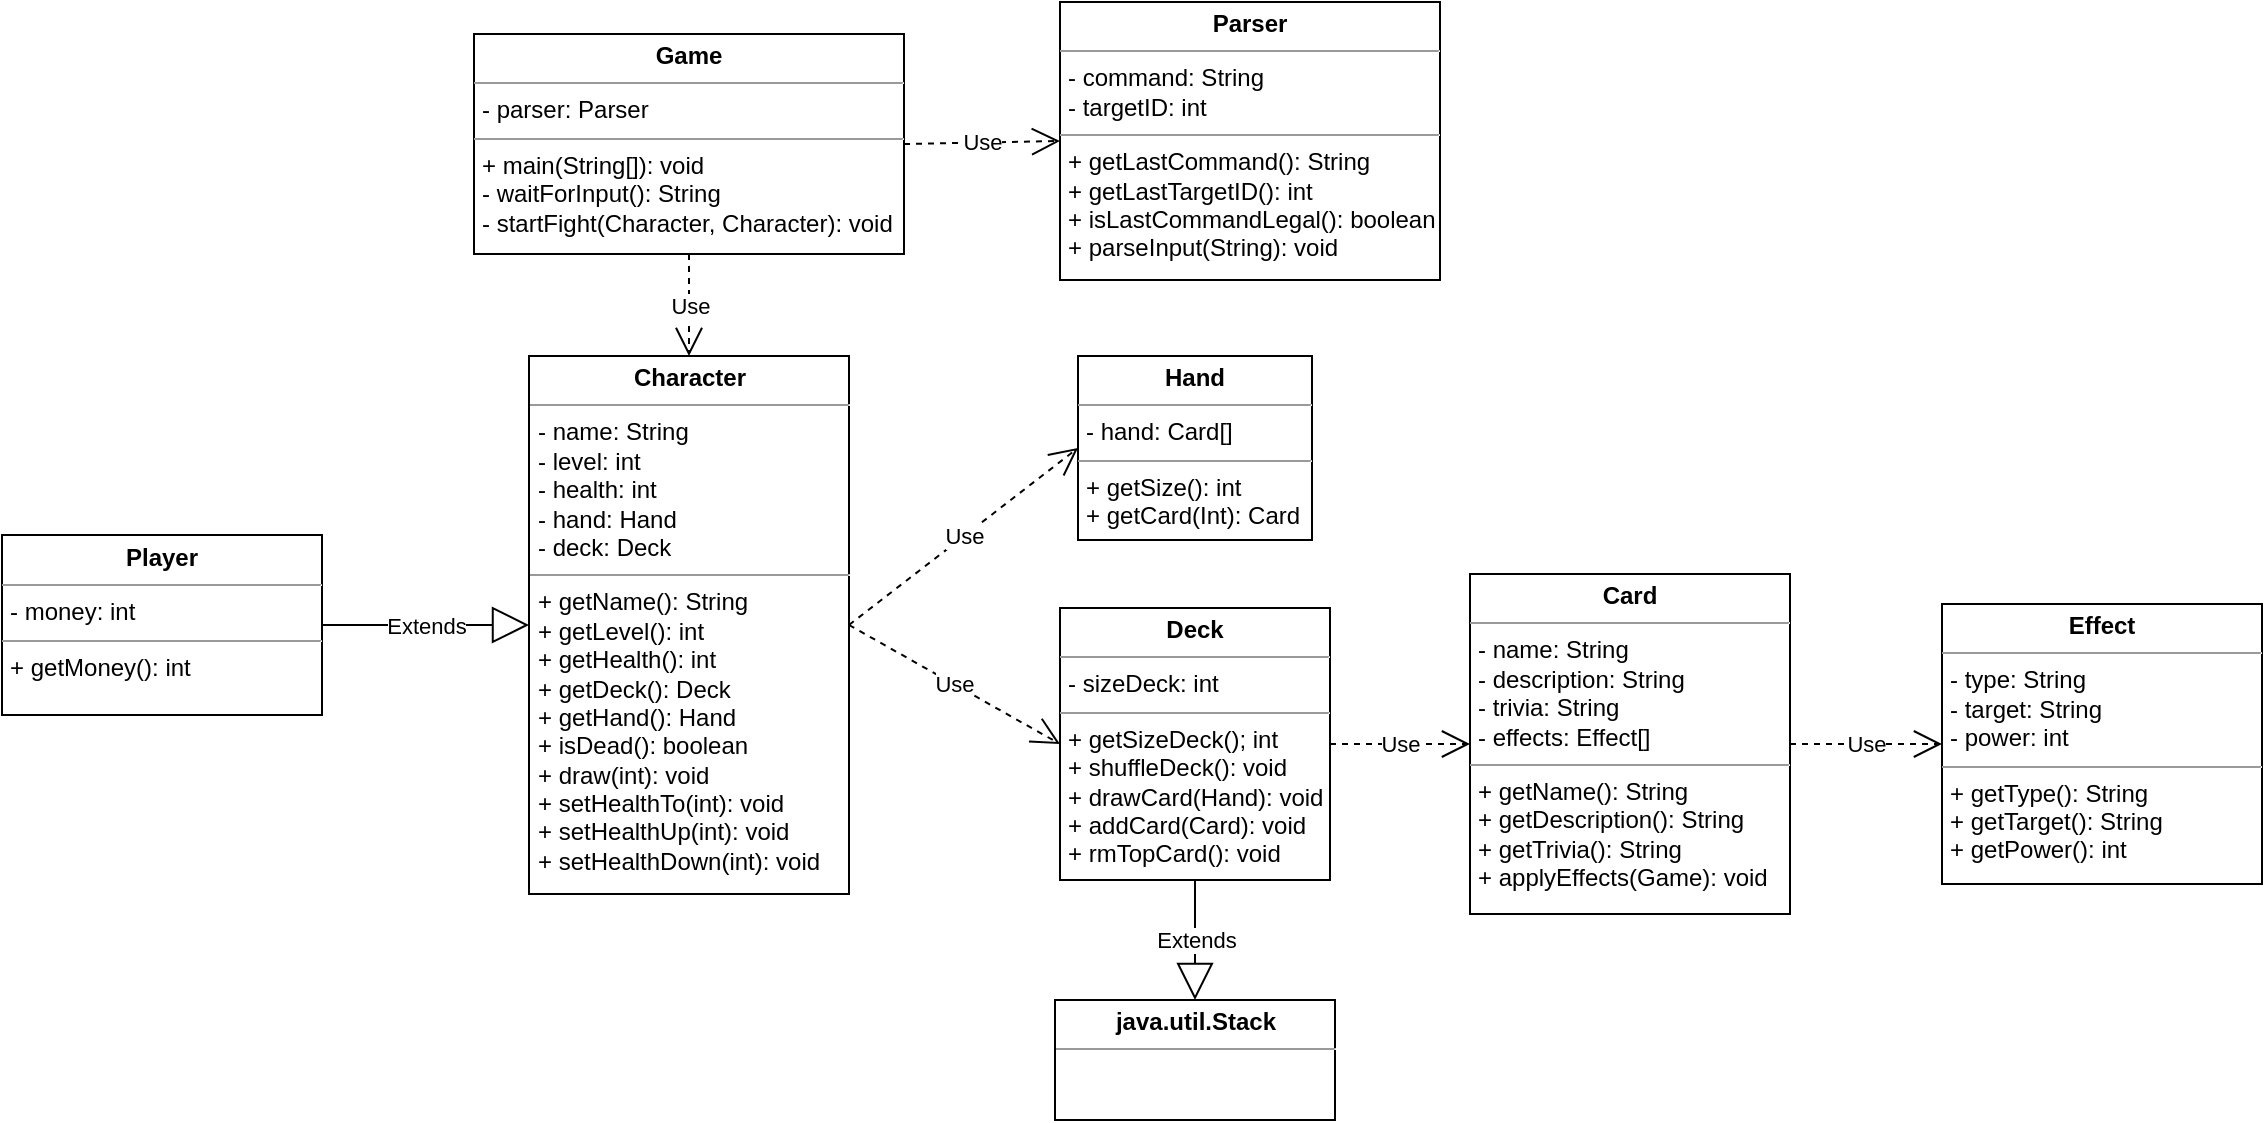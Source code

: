 <mxfile version="12.9.3" type="device"><diagram name="Page-1" id="e7e014a7-5840-1c2e-5031-d8a46d1fe8dd"><mxGraphModel dx="1117" dy="599" grid="1" gridSize="10" guides="1" tooltips="1" connect="1" arrows="1" fold="1" page="1" pageScale="1" pageWidth="1169" pageHeight="826" background="#ffffff" math="0" shadow="0"><root><mxCell id="0"/><mxCell id="1" parent="0"/><mxCell id="D4QbcrLU2f-XpnAWnFA_-43" value="&lt;p style=&quot;margin: 0px ; margin-top: 4px ; text-align: center&quot;&gt;&lt;b&gt;Parser&lt;/b&gt;&lt;/p&gt;&lt;hr size=&quot;1&quot;&gt;&lt;p style=&quot;margin: 0px ; margin-left: 4px&quot;&gt;- command: String&lt;/p&gt;&lt;p style=&quot;margin: 0px ; margin-left: 4px&quot;&gt;- targetID: int&lt;br&gt;&lt;/p&gt;&lt;hr size=&quot;1&quot;&gt;&lt;p style=&quot;margin: 0px ; margin-left: 4px&quot;&gt;+ getLastCommand(): String&lt;/p&gt;&lt;p style=&quot;margin: 0px ; margin-left: 4px&quot;&gt;+ getLastTargetID(): int&lt;/p&gt;&lt;p style=&quot;margin: 0px ; margin-left: 4px&quot;&gt;+ isLastCommandLegal(): boolean&lt;/p&gt;&lt;p style=&quot;margin: 0px ; margin-left: 4px&quot;&gt;+ parseInput(String): void&lt;br&gt;&lt;/p&gt;" style="verticalAlign=top;align=left;overflow=fill;fontSize=12;fontFamily=Helvetica;html=1;" parent="1" vertex="1"><mxGeometry x="539" y="134" width="190" height="139" as="geometry"/></mxCell><mxCell id="D4QbcrLU2f-XpnAWnFA_-46" value="&lt;p style=&quot;margin: 0px ; margin-top: 4px ; text-align: center&quot;&gt;&lt;b&gt;Game&lt;/b&gt;&lt;/p&gt;&lt;hr size=&quot;1&quot;&gt;&lt;p style=&quot;margin: 0px ; margin-left: 4px&quot;&gt;- parser: Parser&lt;/p&gt;&lt;hr size=&quot;1&quot;&gt;&lt;p style=&quot;margin: 0px ; margin-left: 4px&quot;&gt;+ main(String[]): void&lt;/p&gt;&lt;p style=&quot;margin: 0px ; margin-left: 4px&quot;&gt;- waitForInput(): String&lt;br&gt;&lt;/p&gt;&lt;p style=&quot;margin: 0px ; margin-left: 4px&quot;&gt;- startFight(Character, Character): void&lt;br&gt;&lt;/p&gt;" style="verticalAlign=top;align=left;overflow=fill;fontSize=12;fontFamily=Helvetica;html=1;" parent="1" vertex="1"><mxGeometry x="246" y="150" width="215" height="110" as="geometry"/></mxCell><mxCell id="D4QbcrLU2f-XpnAWnFA_-48" value="Use" style="endArrow=open;endSize=12;dashed=1;html=1;exitX=1;exitY=0.5;exitDx=0;exitDy=0;entryX=0;entryY=0.5;entryDx=0;entryDy=0;" parent="1" source="D4QbcrLU2f-XpnAWnFA_-46" target="D4QbcrLU2f-XpnAWnFA_-43" edge="1"><mxGeometry width="160" relative="1" as="geometry"><mxPoint x="449" y="291" as="sourcePoint"/><mxPoint x="609" y="291" as="targetPoint"/></mxGeometry></mxCell><mxCell id="D4QbcrLU2f-XpnAWnFA_-53" value="&lt;p style=&quot;margin: 0px ; margin-top: 4px ; text-align: center&quot;&gt;&lt;b&gt;Character&lt;/b&gt;&lt;/p&gt;&lt;hr size=&quot;1&quot;&gt;&lt;p style=&quot;margin: 0px ; margin-left: 4px&quot;&gt;- name: String&lt;/p&gt;&lt;p style=&quot;margin: 0px ; margin-left: 4px&quot;&gt;- level: int&lt;br&gt;&lt;/p&gt;&lt;p style=&quot;margin: 0px ; margin-left: 4px&quot;&gt;- health: int&lt;/p&gt;&lt;p style=&quot;margin: 0px ; margin-left: 4px&quot;&gt;- hand: Hand&lt;br&gt;&lt;/p&gt;&lt;p style=&quot;margin: 0px ; margin-left: 4px&quot;&gt;- deck: Deck&lt;/p&gt;&lt;hr size=&quot;1&quot;&gt;&lt;p style=&quot;margin: 0px ; margin-left: 4px&quot;&gt;+ getName(): String&lt;/p&gt;&lt;p style=&quot;margin: 0px ; margin-left: 4px&quot;&gt;+ getLevel(): int&lt;br&gt;&lt;/p&gt;&lt;p style=&quot;margin: 0px ; margin-left: 4px&quot;&gt;+ getHealth(): int&lt;/p&gt;&lt;p style=&quot;margin: 0px ; margin-left: 4px&quot;&gt;+ getDeck(): Deck&lt;/p&gt;&lt;p style=&quot;margin: 0px ; margin-left: 4px&quot;&gt;+ getHand(): Hand&lt;br&gt;&lt;/p&gt;&lt;p style=&quot;margin: 0px ; margin-left: 4px&quot;&gt;+ isDead(): boolean&lt;/p&gt;&lt;p style=&quot;margin: 0px ; margin-left: 4px&quot;&gt;+ draw(int): void&lt;/p&gt;&lt;p style=&quot;margin: 0px ; margin-left: 4px&quot;&gt;+ setHealthTo(int): void&lt;/p&gt;&lt;p style=&quot;margin: 0px ; margin-left: 4px&quot;&gt;+ setHealthUp(int): void&lt;/p&gt;&lt;p style=&quot;margin: 0px ; margin-left: 4px&quot;&gt;+ setHealthDown(int): void&lt;br&gt;&lt;/p&gt;&lt;p style=&quot;margin: 0px ; margin-left: 4px&quot;&gt;&lt;br&gt;&lt;/p&gt;" style="verticalAlign=top;align=left;overflow=fill;fontSize=12;fontFamily=Helvetica;html=1;" parent="1" vertex="1"><mxGeometry x="273.5" y="311" width="160" height="269" as="geometry"/></mxCell><mxCell id="D4QbcrLU2f-XpnAWnFA_-58" value="Use" style="endArrow=open;endSize=12;dashed=1;html=1;entryX=0.5;entryY=0;entryDx=0;entryDy=0;exitX=0.5;exitY=1;exitDx=0;exitDy=0;" parent="1" source="D4QbcrLU2f-XpnAWnFA_-46" target="D4QbcrLU2f-XpnAWnFA_-53" edge="1"><mxGeometry width="160" relative="1" as="geometry"><mxPoint x="319" y="281" as="sourcePoint"/><mxPoint x="359" y="271" as="targetPoint"/></mxGeometry></mxCell><mxCell id="D4QbcrLU2f-XpnAWnFA_-59" value="Extends" style="endArrow=block;endSize=16;endFill=0;html=1;exitX=1;exitY=0.5;exitDx=0;exitDy=0;entryX=0;entryY=0.5;entryDx=0;entryDy=0;" parent="1" source="Fet0hlA7Q67ENYdoVdQ--1" target="D4QbcrLU2f-XpnAWnFA_-53" edge="1"><mxGeometry width="160" relative="1" as="geometry"><mxPoint x="170" y="445.5" as="sourcePoint"/><mxPoint x="309" y="281" as="targetPoint"/></mxGeometry></mxCell><mxCell id="D4QbcrLU2f-XpnAWnFA_-60" value="&lt;p style=&quot;margin: 0px ; margin-top: 4px ; text-align: center&quot;&gt;&lt;b&gt;Deck&lt;/b&gt;&lt;br&gt;&lt;/p&gt;&lt;hr size=&quot;1&quot;&gt;&lt;p style=&quot;margin: 0px ; margin-left: 4px&quot;&gt;- sizeDeck: int&lt;/p&gt;&lt;hr size=&quot;1&quot;&gt;&lt;p style=&quot;margin: 0px ; margin-left: 4px&quot;&gt;+ getSizeDeck(); int&lt;/p&gt;&lt;p style=&quot;margin: 0px ; margin-left: 4px&quot;&gt;+ shuffleDeck(): void&lt;/p&gt;&lt;p style=&quot;margin: 0px ; margin-left: 4px&quot;&gt;+ drawCard(Hand): void&lt;br&gt;&lt;/p&gt;&lt;p style=&quot;margin: 0px ; margin-left: 4px&quot;&gt;+ addCard(Card): void&lt;br&gt;&lt;/p&gt;&lt;p style=&quot;margin: 0px ; margin-left: 4px&quot;&gt;+ rmTopCard(): void&lt;br&gt;&lt;/p&gt;" style="verticalAlign=top;align=left;overflow=fill;fontSize=12;fontFamily=Helvetica;html=1;" parent="1" vertex="1"><mxGeometry x="539" y="437" width="135" height="136" as="geometry"/></mxCell><mxCell id="D4QbcrLU2f-XpnAWnFA_-62" value="Use" style="endArrow=open;endSize=12;dashed=1;html=1;exitX=1;exitY=0.5;exitDx=0;exitDy=0;entryX=0;entryY=0.5;entryDx=0;entryDy=0;" parent="1" source="D4QbcrLU2f-XpnAWnFA_-53" target="D4QbcrLU2f-XpnAWnFA_-60" edge="1"><mxGeometry width="160" relative="1" as="geometry"><mxPoint x="459" y="409" as="sourcePoint"/><mxPoint x="619" y="409" as="targetPoint"/></mxGeometry></mxCell><mxCell id="tNjclaHOtPbAa8grgpzF-2" value="&lt;p style=&quot;margin: 0px ; margin-top: 4px ; text-align: center&quot;&gt;&lt;b&gt;Hand&lt;/b&gt;&lt;/p&gt;&lt;hr size=&quot;1&quot;&gt;&lt;p style=&quot;margin: 0px ; margin-left: 4px&quot;&gt;- hand: Card[]&lt;/p&gt;&lt;hr size=&quot;1&quot;&gt;&lt;p style=&quot;margin: 0px ; margin-left: 4px&quot;&gt;+ getSize(): int&lt;/p&gt;&lt;p style=&quot;margin: 0px ; margin-left: 4px&quot;&gt;+ getCard(Int): Card&lt;br&gt;&lt;/p&gt;" style="verticalAlign=top;align=left;overflow=fill;fontSize=12;fontFamily=Helvetica;html=1;" parent="1" vertex="1"><mxGeometry x="548" y="311" width="117" height="92" as="geometry"/></mxCell><mxCell id="tNjclaHOtPbAa8grgpzF-3" value="Use" style="endArrow=open;endSize=12;dashed=1;html=1;exitX=1;exitY=0.5;exitDx=0;exitDy=0;entryX=0;entryY=0.5;entryDx=0;entryDy=0;" parent="1" source="D4QbcrLU2f-XpnAWnFA_-53" target="tNjclaHOtPbAa8grgpzF-2" edge="1"><mxGeometry width="160" relative="1" as="geometry"><mxPoint x="464" y="353" as="sourcePoint"/><mxPoint x="624" y="353" as="targetPoint"/></mxGeometry></mxCell><mxCell id="tNjclaHOtPbAa8grgpzF-7" value="&lt;p style=&quot;margin: 0px ; margin-top: 4px ; text-align: center&quot;&gt;&lt;b&gt;Effect&lt;/b&gt;&lt;/p&gt;&lt;hr size=&quot;1&quot;&gt;&lt;p style=&quot;margin: 0px ; margin-left: 4px&quot;&gt;- type: String&lt;/p&gt;&lt;p style=&quot;margin: 0px ; margin-left: 4px&quot;&gt;- target: String&lt;/p&gt;&lt;p style=&quot;margin: 0px ; margin-left: 4px&quot;&gt;- power: int&lt;br&gt;&lt;/p&gt;&lt;hr size=&quot;1&quot;&gt;&lt;p style=&quot;margin: 0px ; margin-left: 4px&quot;&gt;+ getType(): String&lt;/p&gt;&lt;p style=&quot;margin: 0px ; margin-left: 4px&quot;&gt;+ getTarget(): String&lt;/p&gt;&lt;p style=&quot;margin: 0px ; margin-left: 4px&quot;&gt;+ getPower(): int&lt;br&gt;&lt;/p&gt;" style="verticalAlign=top;align=left;overflow=fill;fontSize=12;fontFamily=Helvetica;html=1;" parent="1" vertex="1"><mxGeometry x="980" y="435" width="160" height="140" as="geometry"/></mxCell><mxCell id="tNjclaHOtPbAa8grgpzF-8" value="Use" style="endArrow=open;endSize=12;dashed=1;html=1;exitX=1;exitY=0.5;exitDx=0;exitDy=0;entryX=0;entryY=0.5;entryDx=0;entryDy=0;" parent="1" source="D4QbcrLU2f-XpnAWnFA_-60" target="0-t3NrJHnnRc0OV4wJHX-1" edge="1"><mxGeometry width="160" relative="1" as="geometry"><mxPoint x="554" y="633" as="sourcePoint"/><mxPoint x="554" y="706" as="targetPoint"/></mxGeometry></mxCell><mxCell id="tNjclaHOtPbAa8grgpzF-9" value="Use" style="endArrow=open;endSize=12;dashed=1;html=1;exitX=1;exitY=0.5;exitDx=0;exitDy=0;entryX=0;entryY=0.5;entryDx=0;entryDy=0;" parent="1" source="0-t3NrJHnnRc0OV4wJHX-1" target="tNjclaHOtPbAa8grgpzF-7" edge="1"><mxGeometry width="160" relative="1" as="geometry"><mxPoint x="374" y="706" as="sourcePoint"/><mxPoint x="464" y="643" as="targetPoint"/></mxGeometry></mxCell><mxCell id="tNjclaHOtPbAa8grgpzF-10" value="&lt;p style=&quot;margin: 0px ; margin-top: 4px ; text-align: center&quot;&gt;&lt;b&gt;java.util.Stack&lt;/b&gt;&lt;/p&gt;&lt;hr size=&quot;1&quot;&gt;&lt;div style=&quot;height: 2px&quot;&gt;&lt;/div&gt;" style="verticalAlign=top;align=left;overflow=fill;fontSize=12;fontFamily=Helvetica;html=1;" parent="1" vertex="1"><mxGeometry x="536.5" y="633" width="140" height="60" as="geometry"/></mxCell><mxCell id="tNjclaHOtPbAa8grgpzF-11" value="Extends" style="endArrow=block;endSize=16;endFill=0;html=1;exitX=0.5;exitY=1;exitDx=0;exitDy=0;entryX=0.5;entryY=0;entryDx=0;entryDy=0;" parent="1" source="D4QbcrLU2f-XpnAWnFA_-60" target="tNjclaHOtPbAa8grgpzF-10" edge="1"><mxGeometry width="160" relative="1" as="geometry"><mxPoint x="704" y="553" as="sourcePoint"/><mxPoint x="864" y="553" as="targetPoint"/></mxGeometry></mxCell><mxCell id="0-t3NrJHnnRc0OV4wJHX-1" value="&lt;p style=&quot;margin: 0px ; margin-top: 4px ; text-align: center&quot;&gt;&lt;b&gt;Card&lt;/b&gt;&lt;/p&gt;&lt;hr size=&quot;1&quot;&gt;&lt;p style=&quot;margin: 0px ; margin-left: 4px&quot;&gt;- name: String&lt;/p&gt;&lt;p style=&quot;margin: 0px ; margin-left: 4px&quot;&gt;- description: String&lt;/p&gt;&lt;p style=&quot;margin: 0px ; margin-left: 4px&quot;&gt;- trivia: String&lt;/p&gt;&lt;p style=&quot;margin: 0px ; margin-left: 4px&quot;&gt;- effects: Effect[]&lt;/p&gt;&lt;hr size=&quot;1&quot;&gt;&lt;p style=&quot;margin: 0px ; margin-left: 4px&quot;&gt;+ getName(): String&lt;/p&gt;&lt;p style=&quot;margin: 0px ; margin-left: 4px&quot;&gt;+ getDescription(): String&lt;/p&gt;&lt;p style=&quot;margin: 0px ; margin-left: 4px&quot;&gt;+ getTrivia(): String&lt;/p&gt;&lt;p style=&quot;margin: 0px ; margin-left: 4px&quot;&gt;+ applyEffects(Game): void&lt;br&gt;&lt;/p&gt;" style="verticalAlign=top;align=left;overflow=fill;fontSize=12;fontFamily=Helvetica;html=1;" parent="1" vertex="1"><mxGeometry x="744" y="420" width="160" height="170" as="geometry"/></mxCell><mxCell id="Fet0hlA7Q67ENYdoVdQ--1" value="&lt;p style=&quot;margin: 0px ; margin-top: 4px ; text-align: center&quot;&gt;&lt;b&gt;Player&lt;/b&gt;&lt;/p&gt;&lt;hr size=&quot;1&quot;&gt;&lt;p style=&quot;margin: 0px ; margin-left: 4px&quot;&gt;- money: int&lt;br&gt;&lt;/p&gt;&lt;hr size=&quot;1&quot;&gt;&lt;p style=&quot;margin: 0px ; margin-left: 4px&quot;&gt;+ getMoney(): int&lt;/p&gt;" style="verticalAlign=top;align=left;overflow=fill;fontSize=12;fontFamily=Helvetica;html=1;" vertex="1" parent="1"><mxGeometry x="10" y="400.5" width="160" height="90" as="geometry"/></mxCell></root></mxGraphModel></diagram></mxfile>